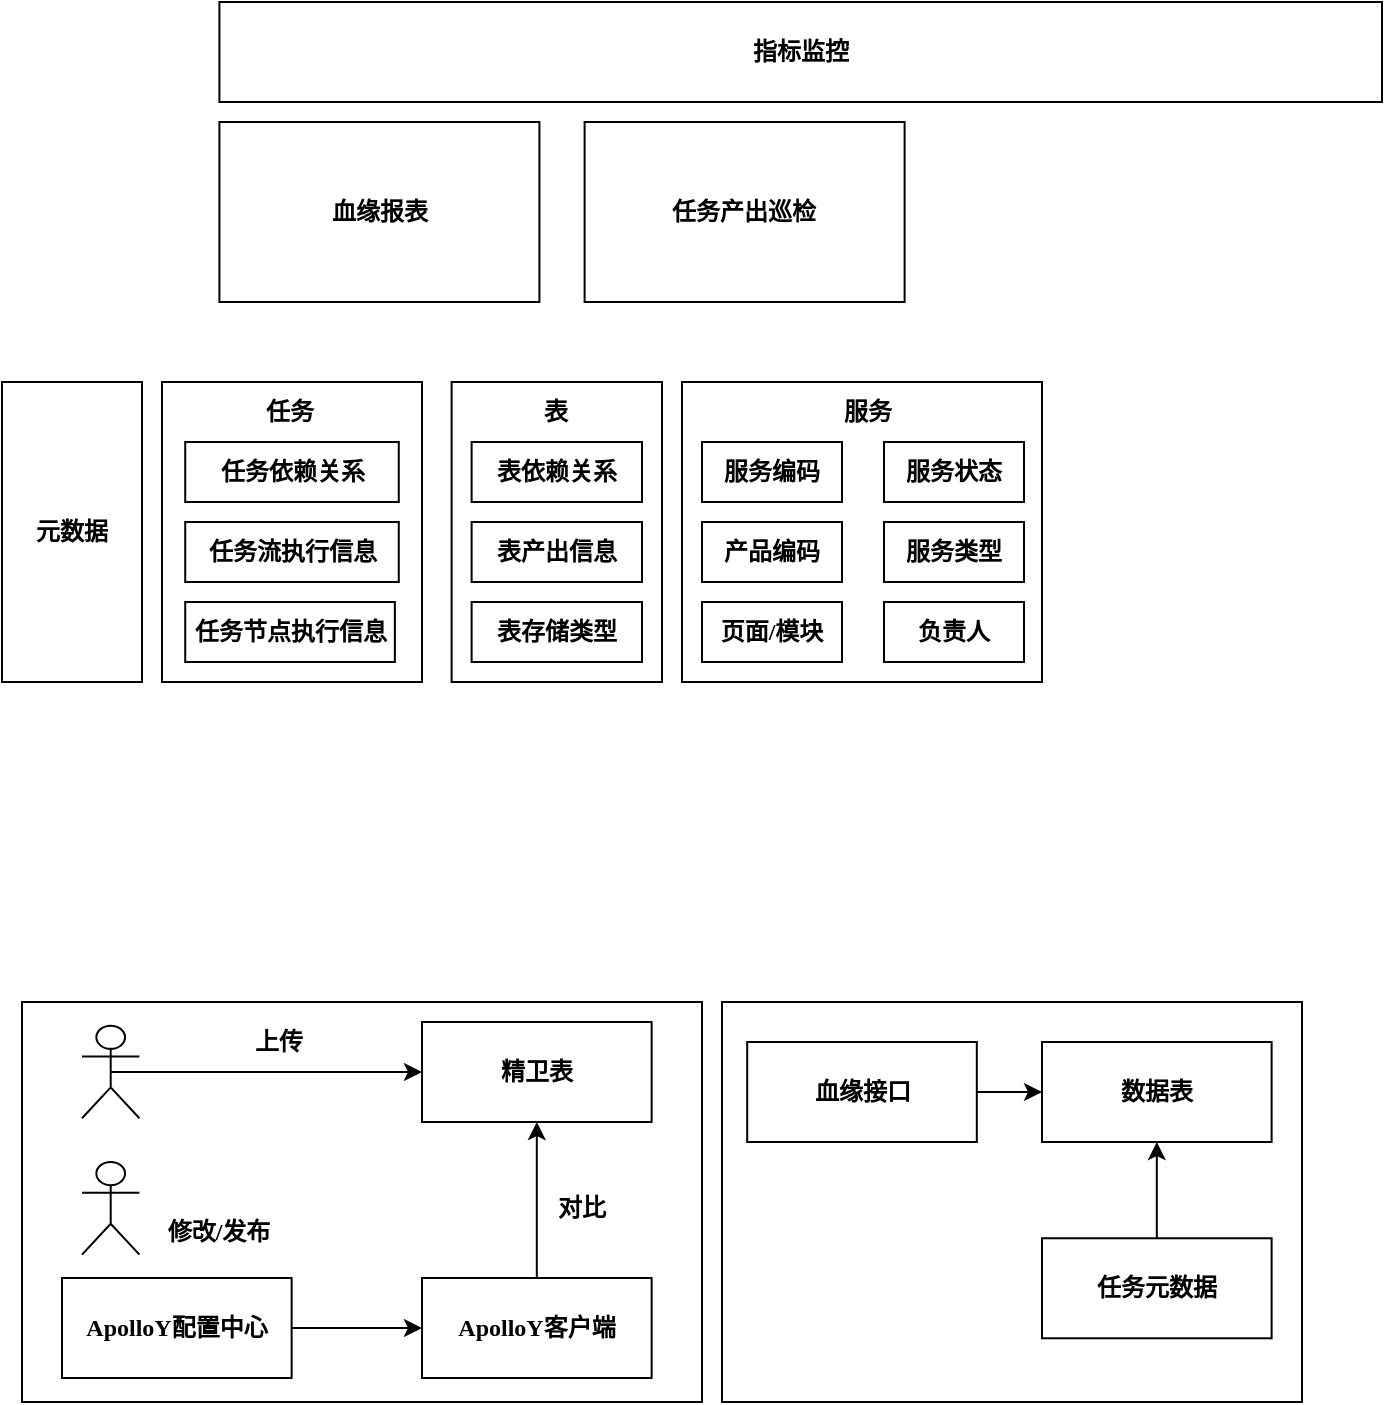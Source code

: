<mxfile version="22.1.11" type="github">
  <diagram name="第 1 页" id="bkmUAf5GaKLeKeRniAin">
    <mxGraphModel dx="797" dy="1602" grid="1" gridSize="10" guides="1" tooltips="1" connect="1" arrows="1" fold="1" page="1" pageScale="1" pageWidth="827" pageHeight="1169" math="0" shadow="0">
      <root>
        <mxCell id="0" />
        <mxCell id="1" parent="0" />
        <mxCell id="q0xM9G2KaVh3ov2FUy2p-14" value="" style="rounded=0;whiteSpace=wrap;html=1;" vertex="1" parent="1">
          <mxGeometry x="760" y="450" width="340" height="200" as="geometry" />
        </mxCell>
        <mxCell id="q0xM9G2KaVh3ov2FUy2p-5" style="edgeStyle=orthogonalEdgeStyle;rounded=0;orthogonalLoop=1;jettySize=auto;html=1;exitX=1;exitY=0.5;exitDx=0;exitDy=0;" edge="1" parent="1" source="q0xM9G2KaVh3ov2FUy2p-1" target="q0xM9G2KaVh3ov2FUy2p-4">
          <mxGeometry relative="1" as="geometry" />
        </mxCell>
        <mxCell id="q0xM9G2KaVh3ov2FUy2p-1" value="&lt;h4&gt;ApolloY配置中心&lt;/h4&gt;" style="rounded=0;whiteSpace=wrap;html=1;fontFamily=微软雅黑;" vertex="1" parent="1">
          <mxGeometry x="780" y="588" width="114.81" height="50" as="geometry" />
        </mxCell>
        <mxCell id="q0xM9G2KaVh3ov2FUy2p-2" value="&lt;h4&gt;修改/发布&lt;/h4&gt;" style="text;html=1;strokeColor=none;fillColor=none;align=center;verticalAlign=middle;whiteSpace=wrap;rounded=0;fontFamily=微软雅黑;" vertex="1" parent="1">
          <mxGeometry x="830.003" y="553.14" width="57.403" height="23.143" as="geometry" />
        </mxCell>
        <mxCell id="q0xM9G2KaVh3ov2FUy2p-3" value="" style="shape=umlActor;verticalLabelPosition=bottom;verticalAlign=top;html=1;outlineConnect=0;fontFamily=微软雅黑;" vertex="1" parent="1">
          <mxGeometry x="790.002" y="530" width="28.701" height="46.286" as="geometry" />
        </mxCell>
        <mxCell id="q0xM9G2KaVh3ov2FUy2p-19" style="edgeStyle=orthogonalEdgeStyle;rounded=0;orthogonalLoop=1;jettySize=auto;html=1;exitX=0.5;exitY=0;exitDx=0;exitDy=0;" edge="1" parent="1" source="q0xM9G2KaVh3ov2FUy2p-4" target="q0xM9G2KaVh3ov2FUy2p-6">
          <mxGeometry relative="1" as="geometry" />
        </mxCell>
        <mxCell id="q0xM9G2KaVh3ov2FUy2p-4" value="&lt;h4&gt;ApolloY客户端&lt;/h4&gt;" style="rounded=0;whiteSpace=wrap;html=1;fontFamily=微软雅黑;" vertex="1" parent="1">
          <mxGeometry x="960" y="588" width="114.81" height="50" as="geometry" />
        </mxCell>
        <mxCell id="q0xM9G2KaVh3ov2FUy2p-6" value="&lt;h4&gt;精卫表&lt;/h4&gt;" style="rounded=0;whiteSpace=wrap;html=1;fontFamily=微软雅黑;" vertex="1" parent="1">
          <mxGeometry x="960" y="460" width="114.81" height="50" as="geometry" />
        </mxCell>
        <mxCell id="q0xM9G2KaVh3ov2FUy2p-10" style="edgeStyle=orthogonalEdgeStyle;rounded=0;orthogonalLoop=1;jettySize=auto;html=1;exitX=0.5;exitY=0.5;exitDx=0;exitDy=0;exitPerimeter=0;" edge="1" parent="1" source="q0xM9G2KaVh3ov2FUy2p-7" target="q0xM9G2KaVh3ov2FUy2p-6">
          <mxGeometry relative="1" as="geometry" />
        </mxCell>
        <mxCell id="q0xM9G2KaVh3ov2FUy2p-7" value="" style="shape=umlActor;verticalLabelPosition=bottom;verticalAlign=top;html=1;outlineConnect=0;fontFamily=微软雅黑;" vertex="1" parent="1">
          <mxGeometry x="790.002" y="461.86" width="28.701" height="46.286" as="geometry" />
        </mxCell>
        <mxCell id="q0xM9G2KaVh3ov2FUy2p-8" value="&lt;h4&gt;上传&lt;/h4&gt;" style="text;html=1;strokeColor=none;fillColor=none;align=center;verticalAlign=middle;whiteSpace=wrap;rounded=0;fontFamily=微软雅黑;" vertex="1" parent="1">
          <mxGeometry x="860.003" y="458.15" width="57.403" height="23.143" as="geometry" />
        </mxCell>
        <mxCell id="q0xM9G2KaVh3ov2FUy2p-12" value="&lt;h4&gt;血缘报表&lt;/h4&gt;" style="rounded=0;whiteSpace=wrap;html=1;fontFamily=微软雅黑;" vertex="1" parent="1">
          <mxGeometry x="858.71" y="10" width="160" height="90" as="geometry" />
        </mxCell>
        <mxCell id="q0xM9G2KaVh3ov2FUy2p-15" value="" style="rounded=0;whiteSpace=wrap;html=1;" vertex="1" parent="1">
          <mxGeometry x="1110" y="450" width="290" height="200" as="geometry" />
        </mxCell>
        <mxCell id="q0xM9G2KaVh3ov2FUy2p-17" value="&lt;h4&gt;数据表&lt;/h4&gt;" style="rounded=0;whiteSpace=wrap;html=1;fontFamily=微软雅黑;" vertex="1" parent="1">
          <mxGeometry x="1270" y="470" width="114.81" height="50" as="geometry" />
        </mxCell>
        <mxCell id="q0xM9G2KaVh3ov2FUy2p-21" style="edgeStyle=orthogonalEdgeStyle;rounded=0;orthogonalLoop=1;jettySize=auto;html=1;exitX=1;exitY=0.5;exitDx=0;exitDy=0;" edge="1" parent="1" source="q0xM9G2KaVh3ov2FUy2p-18" target="q0xM9G2KaVh3ov2FUy2p-17">
          <mxGeometry relative="1" as="geometry" />
        </mxCell>
        <mxCell id="q0xM9G2KaVh3ov2FUy2p-18" value="&lt;h4&gt;血缘接口&lt;/h4&gt;" style="rounded=0;whiteSpace=wrap;html=1;fontFamily=微软雅黑;" vertex="1" parent="1">
          <mxGeometry x="1122.6" y="470" width="114.81" height="50" as="geometry" />
        </mxCell>
        <mxCell id="q0xM9G2KaVh3ov2FUy2p-20" value="对比" style="text;html=1;strokeColor=none;fillColor=none;align=center;verticalAlign=middle;whiteSpace=wrap;rounded=0;fontFamily=微软雅黑;fontStyle=1" vertex="1" parent="1">
          <mxGeometry x="1010" y="538.14" width="60" height="30" as="geometry" />
        </mxCell>
        <mxCell id="q0xM9G2KaVh3ov2FUy2p-24" style="edgeStyle=orthogonalEdgeStyle;rounded=0;orthogonalLoop=1;jettySize=auto;html=1;exitX=0.5;exitY=0;exitDx=0;exitDy=0;" edge="1" parent="1" source="q0xM9G2KaVh3ov2FUy2p-23" target="q0xM9G2KaVh3ov2FUy2p-17">
          <mxGeometry relative="1" as="geometry" />
        </mxCell>
        <mxCell id="q0xM9G2KaVh3ov2FUy2p-23" value="&lt;h4&gt;任务元数据&lt;/h4&gt;" style="rounded=0;whiteSpace=wrap;html=1;fontFamily=微软雅黑;" vertex="1" parent="1">
          <mxGeometry x="1270" y="568.14" width="114.81" height="50" as="geometry" />
        </mxCell>
        <mxCell id="q0xM9G2KaVh3ov2FUy2p-25" value="&lt;h4&gt;任务产出巡检&lt;/h4&gt;" style="rounded=0;whiteSpace=wrap;html=1;fontFamily=微软雅黑;" vertex="1" parent="1">
          <mxGeometry x="1041.3" y="10" width="160" height="90" as="geometry" />
        </mxCell>
        <mxCell id="q0xM9G2KaVh3ov2FUy2p-26" value="&lt;h4&gt;指标监控&lt;/h4&gt;" style="rounded=0;whiteSpace=wrap;html=1;fontFamily=微软雅黑;" vertex="1" parent="1">
          <mxGeometry x="858.71" y="-50" width="581.29" height="50" as="geometry" />
        </mxCell>
        <mxCell id="q0xM9G2KaVh3ov2FUy2p-27" value="&lt;h4&gt;元数据&lt;/h4&gt;" style="rounded=0;whiteSpace=wrap;html=1;fontFamily=微软雅黑;" vertex="1" parent="1">
          <mxGeometry x="750" y="140" width="70" height="150" as="geometry" />
        </mxCell>
        <mxCell id="q0xM9G2KaVh3ov2FUy2p-28" value="&lt;h4&gt;&lt;br&gt;&lt;/h4&gt;" style="rounded=0;whiteSpace=wrap;html=1;fontFamily=微软雅黑;" vertex="1" parent="1">
          <mxGeometry x="974.81" y="140" width="105.19" height="150" as="geometry" />
        </mxCell>
        <mxCell id="q0xM9G2KaVh3ov2FUy2p-29" value="&lt;h4&gt;&lt;br&gt;&lt;/h4&gt;" style="rounded=0;whiteSpace=wrap;html=1;fontFamily=微软雅黑;" vertex="1" parent="1">
          <mxGeometry x="830" y="140" width="130" height="150" as="geometry" />
        </mxCell>
        <mxCell id="q0xM9G2KaVh3ov2FUy2p-30" value="&lt;h4&gt;表产出信息&lt;/h4&gt;" style="rounded=0;whiteSpace=wrap;html=1;fontFamily=微软雅黑;" vertex="1" parent="1">
          <mxGeometry x="984.81" y="210" width="85.19" height="30" as="geometry" />
        </mxCell>
        <mxCell id="q0xM9G2KaVh3ov2FUy2p-31" value="&lt;h4&gt;表依赖关系&lt;/h4&gt;" style="rounded=0;whiteSpace=wrap;html=1;fontFamily=微软雅黑;" vertex="1" parent="1">
          <mxGeometry x="984.81" y="170" width="85.19" height="30" as="geometry" />
        </mxCell>
        <mxCell id="q0xM9G2KaVh3ov2FUy2p-32" value="&lt;h4&gt;任务依赖关系&lt;/h4&gt;" style="rounded=0;whiteSpace=wrap;html=1;fontFamily=微软雅黑;" vertex="1" parent="1">
          <mxGeometry x="841.62" y="170" width="106.76" height="30" as="geometry" />
        </mxCell>
        <mxCell id="q0xM9G2KaVh3ov2FUy2p-33" value="&lt;h4&gt;任务流执行信息&lt;/h4&gt;" style="rounded=0;whiteSpace=wrap;html=1;fontFamily=微软雅黑;" vertex="1" parent="1">
          <mxGeometry x="841.62" y="210" width="106.76" height="30" as="geometry" />
        </mxCell>
        <mxCell id="q0xM9G2KaVh3ov2FUy2p-34" value="&lt;h4&gt;任务节点执行信息&lt;/h4&gt;" style="rounded=0;whiteSpace=wrap;html=1;fontFamily=微软雅黑;" vertex="1" parent="1">
          <mxGeometry x="841.62" y="250" width="104.81" height="30" as="geometry" />
        </mxCell>
        <mxCell id="q0xM9G2KaVh3ov2FUy2p-36" value="&lt;h4&gt;表存储类型&lt;/h4&gt;" style="rounded=0;whiteSpace=wrap;html=1;fontFamily=微软雅黑;" vertex="1" parent="1">
          <mxGeometry x="984.81" y="250" width="85.19" height="30" as="geometry" />
        </mxCell>
        <mxCell id="q0xM9G2KaVh3ov2FUy2p-37" value="任务" style="text;html=1;strokeColor=none;fillColor=none;align=center;verticalAlign=middle;whiteSpace=wrap;rounded=0;fontStyle=1;fontFamily=微软雅黑;" vertex="1" parent="1">
          <mxGeometry x="864.02" y="140" width="60" height="30" as="geometry" />
        </mxCell>
        <mxCell id="q0xM9G2KaVh3ov2FUy2p-38" value="表" style="text;html=1;strokeColor=none;fillColor=none;align=center;verticalAlign=middle;whiteSpace=wrap;rounded=0;fontStyle=1;fontFamily=微软雅黑;" vertex="1" parent="1">
          <mxGeometry x="997.41" y="140" width="60" height="30" as="geometry" />
        </mxCell>
        <mxCell id="q0xM9G2KaVh3ov2FUy2p-39" value="&lt;h4&gt;&lt;br&gt;&lt;/h4&gt;" style="rounded=0;whiteSpace=wrap;html=1;fontFamily=微软雅黑;" vertex="1" parent="1">
          <mxGeometry x="1090" y="140" width="180" height="150" as="geometry" />
        </mxCell>
        <mxCell id="q0xM9G2KaVh3ov2FUy2p-40" value="&lt;h4&gt;产品编码&lt;/h4&gt;" style="rounded=0;whiteSpace=wrap;html=1;fontFamily=微软雅黑;" vertex="1" parent="1">
          <mxGeometry x="1100" y="210" width="70" height="30" as="geometry" />
        </mxCell>
        <mxCell id="q0xM9G2KaVh3ov2FUy2p-41" value="&lt;h4&gt;服务编码&lt;/h4&gt;" style="rounded=0;whiteSpace=wrap;html=1;fontFamily=微软雅黑;" vertex="1" parent="1">
          <mxGeometry x="1100" y="170" width="70" height="30" as="geometry" />
        </mxCell>
        <mxCell id="q0xM9G2KaVh3ov2FUy2p-42" value="&lt;h4 style=&quot;border-color: var(--border-color);&quot;&gt;页面/模块&lt;/h4&gt;" style="rounded=0;whiteSpace=wrap;html=1;fontFamily=微软雅黑;" vertex="1" parent="1">
          <mxGeometry x="1100" y="250" width="70" height="30" as="geometry" />
        </mxCell>
        <mxCell id="q0xM9G2KaVh3ov2FUy2p-43" value="服务" style="text;html=1;strokeColor=none;fillColor=none;align=center;verticalAlign=middle;whiteSpace=wrap;rounded=0;fontStyle=1;fontFamily=微软雅黑;" vertex="1" parent="1">
          <mxGeometry x="1152.6" y="140" width="60" height="30" as="geometry" />
        </mxCell>
        <mxCell id="q0xM9G2KaVh3ov2FUy2p-44" value="&lt;h4&gt;服务状态&lt;/h4&gt;" style="rounded=0;whiteSpace=wrap;html=1;fontFamily=微软雅黑;" vertex="1" parent="1">
          <mxGeometry x="1191" y="170" width="70" height="30" as="geometry" />
        </mxCell>
        <mxCell id="q0xM9G2KaVh3ov2FUy2p-45" value="&lt;h4&gt;服务类型&lt;/h4&gt;" style="rounded=0;whiteSpace=wrap;html=1;fontFamily=微软雅黑;" vertex="1" parent="1">
          <mxGeometry x="1191" y="210" width="70" height="30" as="geometry" />
        </mxCell>
        <mxCell id="q0xM9G2KaVh3ov2FUy2p-46" value="&lt;h4&gt;负责人&lt;/h4&gt;" style="rounded=0;whiteSpace=wrap;html=1;fontFamily=微软雅黑;" vertex="1" parent="1">
          <mxGeometry x="1191" y="250" width="70" height="30" as="geometry" />
        </mxCell>
      </root>
    </mxGraphModel>
  </diagram>
</mxfile>
